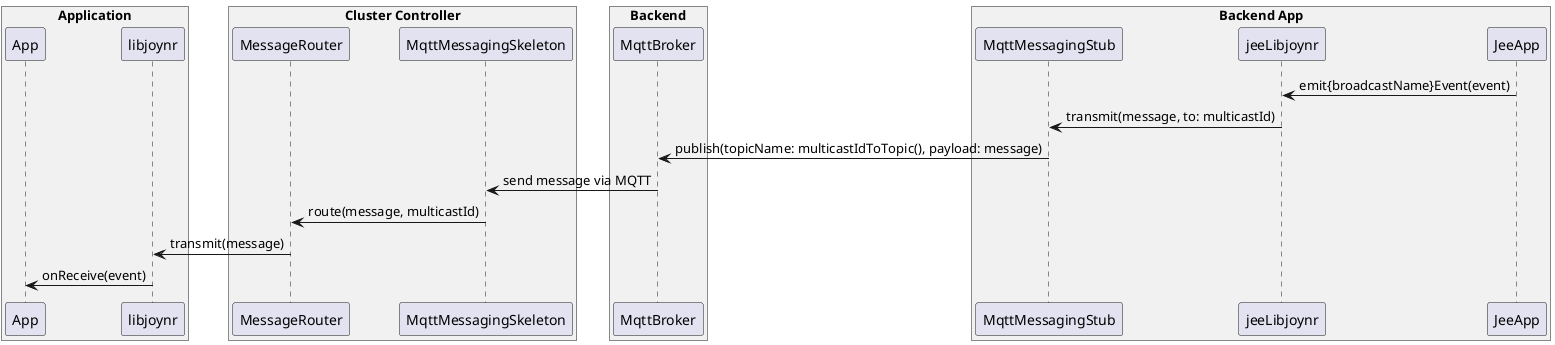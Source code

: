 @startuml

box "Application" #F1F1F1
  participant App
  participant libjoynr
end box

box "Cluster Controller" #F1F1F1
  participant MessageRouter
  participant MqttMessagingSkeleton	
end box

box "Backend" #F1F1F1
  participant MqttBroker
end box

box "Backend App" #F1F1F1
  participant MqttMessagingStub
  participant jeeLibjoynr
  participant JeeApp
end box

JeeApp -> jeeLibjoynr: emit{broadcastName}Event(event)
jeeLibjoynr -> MqttMessagingStub: transmit(message, to: multicastId)
MqttMessagingStub -> MqttBroker: publish(topicName: multicastIdToTopic(), payload: message)
MqttBroker -> MqttMessagingSkeleton:  send message via MQTT
MqttMessagingSkeleton -> MessageRouter:  route(message, multicastId)
MessageRouter -> libjoynr: transmit(message)
libjoynr -> App: onReceive(event)
@enduml